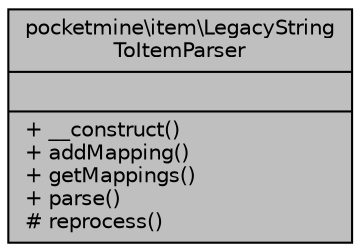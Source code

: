 digraph "pocketmine\item\LegacyStringToItemParser"
{
 // INTERACTIVE_SVG=YES
 // LATEX_PDF_SIZE
  edge [fontname="Helvetica",fontsize="10",labelfontname="Helvetica",labelfontsize="10"];
  node [fontname="Helvetica",fontsize="10",shape=record];
  Node1 [label="{pocketmine\\item\\LegacyString\lToItemParser\n||+ __construct()\l+ addMapping()\l+ getMappings()\l+ parse()\l# reprocess()\l}",height=0.2,width=0.4,color="black", fillcolor="grey75", style="filled", fontcolor="black",tooltip=" "];
}
